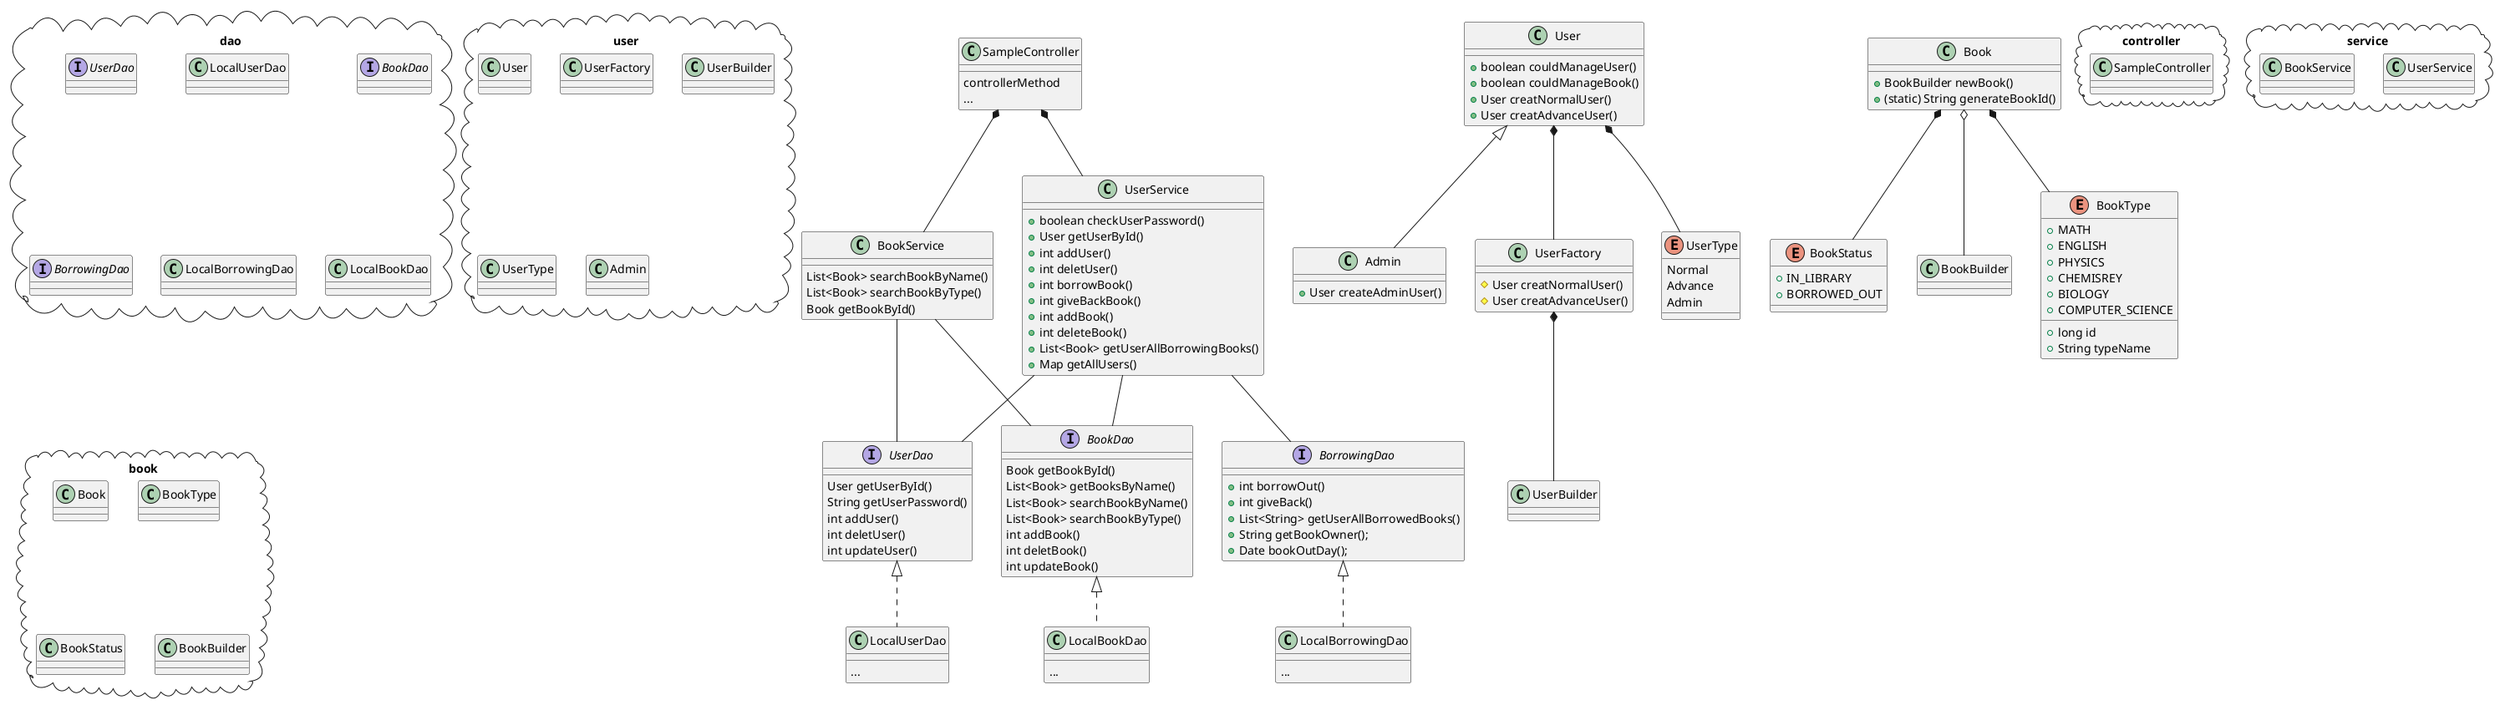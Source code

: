 @startuml

package controller <<Cloud>>{
    class SampleController
}

class SampleController{
    __
    controllerMethod
    ...
}


package service <<cloud>>{
    class UserService
    class BookService
}
class UserService{
    + boolean checkUserPassword()
    + User getUserById()
    + int addUser()
    + int deletUser()
    + int borrowBook()
    + int giveBackBook()
    + int addBook()
    + int deleteBook()
    + List<Book> getUserAllBorrowingBooks()
    + Map getAllUsers()

}
SampleController *-- UserService

class BookService{
    List<Book> searchBookByName()
    List<Book> searchBookByType()
    Book getBookById()
}
SampleController *-- BookService


package dao <<cloud>>{
    interface UserDao
    class LocalUserDao
    interface BookDao
    interface BorrowingDao
    class LocalBorrowingDao
    class LocalBookDao
}


interface UserDao{
    User getUserById()
    String getUserPassword()
    int addUser()
    int deletUser()
    int updateUser()
}
UserService -- UserDao 
BookService -- UserDao
class LocalUserDao{
    __
    ...
}
UserDao <|.. LocalUserDao

interface BookDao{
    Book getBookById()
    List<Book> getBooksByName()
    List<Book> searchBookByName()
    List<Book> searchBookByType()
    int addBook()
    int deletBook()
    int updateBook()
}
UserService -- BookDao 
BookService -- BookDao

class LocalBookDao{
    __
    ...
}
BookDao <|.. LocalBookDao

interface BorrowingDao{
    + int borrowOut()
    + int giveBack()
    + List<String> getUserAllBorrowedBooks()
    + String getBookOwner();
    + Date bookOutDay();
}
UserService -- BorrowingDao

class LocalBorrowingDao{
    __
    ...
}
BorrowingDao <|.. LocalBorrowingDao


package user <<cloud>>{
    class User
    class UserFactory
    class UserBuilder
    class UserType
    class Admin
}

class User{
    + boolean couldManageUser()
    + boolean couldManageBook()
    + User creatNormalUser()
    + User creatAdvanceUser()
}

class UserFactory{
    # User creatNormalUser()
    # User creatAdvanceUser()
}
User *-- UserFactory

class UserBuilder{
    
}
UserFactory *-- UserBuilder

enum UserType{
    Normal
    Advance
    Admin
}
User *-- UserType 

class Admin{
    + User createAdminUser()
}
User <|-- Admin



package book <<cloud>>{
    class Book
    class BookType
    class BookStatus
    class BookBuilder
}

class Book{
    + BookBuilder newBook()
    + (static) String generateBookId()
}

class BookBuilder{

}

Book o-- BookBuilder


enum BookType{
    + MATH
    + ENGLISH
    + PHYSICS
    + CHEMISREY
    + BIOLOGY
    + COMPUTER_SCIENCE
    __
    + long id
    + String typeName
}

enum BookStatus{
    + IN_LIBRARY
    + BORROWED_OUT
}

Book *-- BookStatus
Book *-- BookType

@endurl